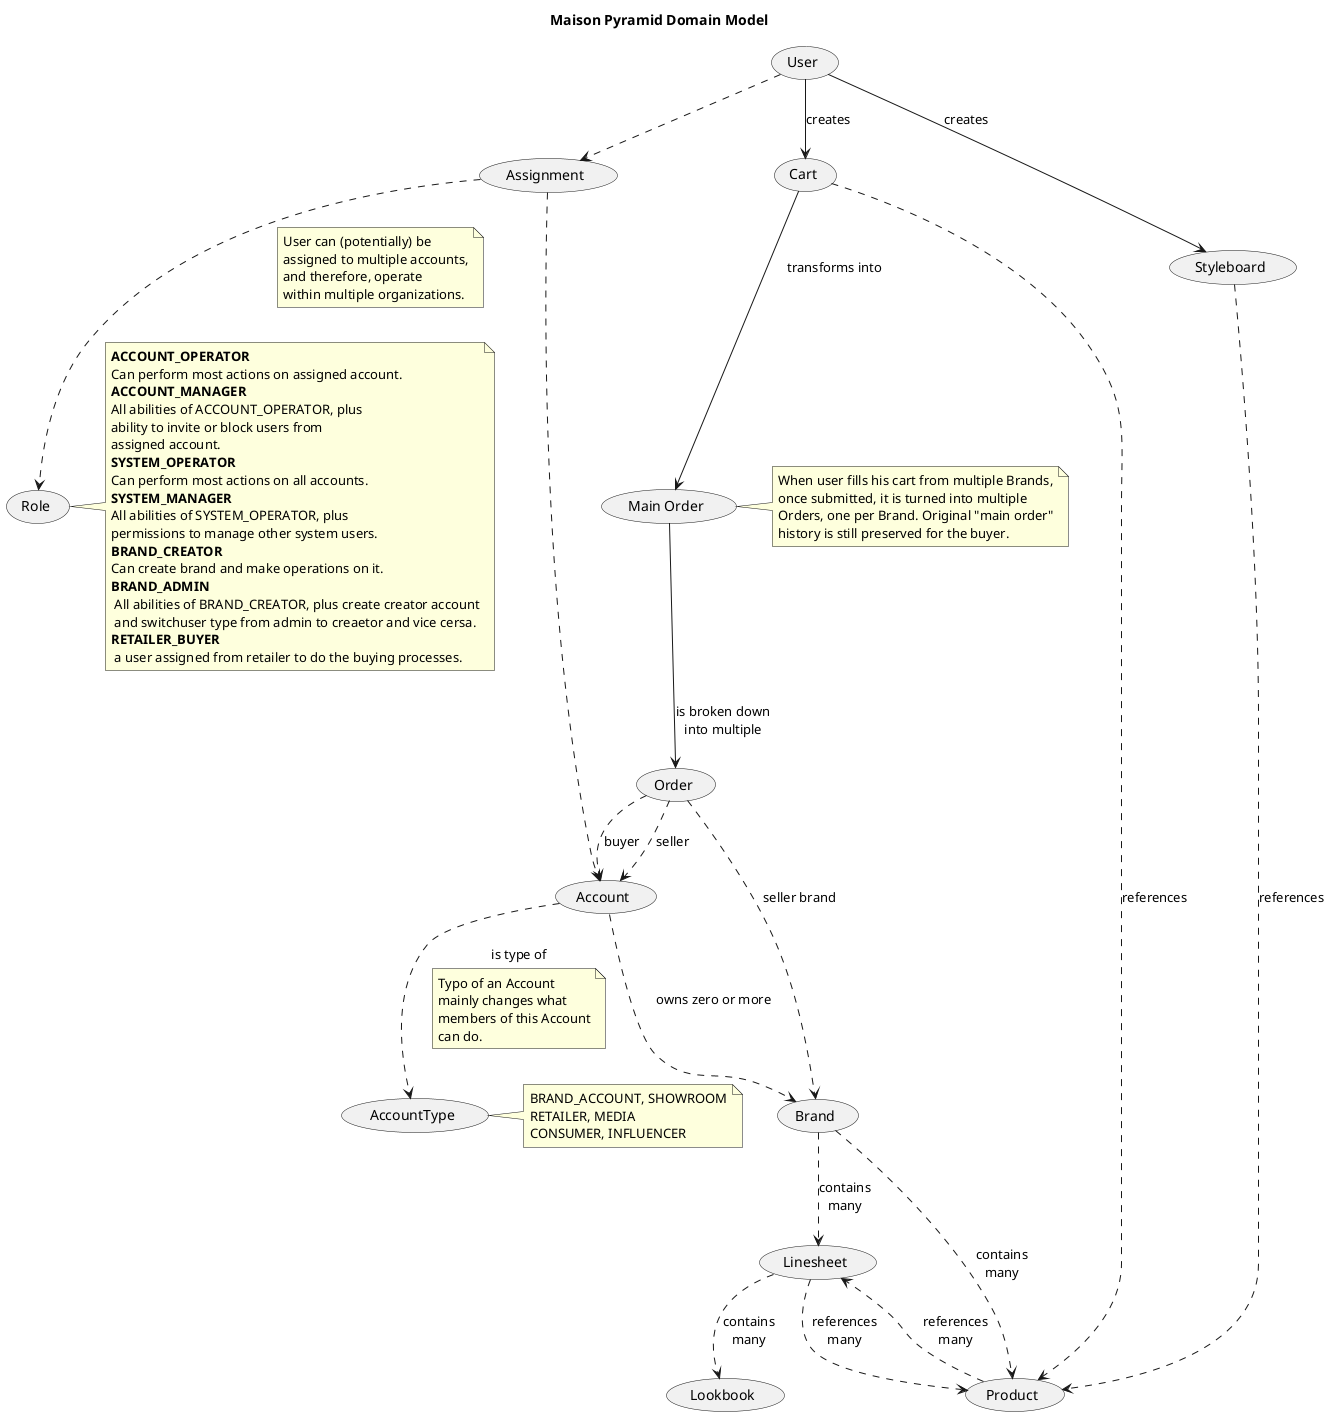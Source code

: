 @startuml
title Maison Pyramid Domain Model
(User)
(Account)
(Assignment)
(Role)
(AccountType)
(Brand)
(Linesheet)
(Product)
(Lookbook)
(Cart)
(Main Order) as MainOrder
(Order)
(Styleboard)
User ..> Assignment
Assignment ..> Account
Assignment ..> Role
note on link
  User can (potentially) be
  assigned to multiple accounts,
  and therefore, operate
  within multiple organizations.
end note
note right of Role
  **ACCOUNT_OPERATOR**
  Can perform most actions on assigned account.
  **ACCOUNT_MANAGER**
  All abilities of ACCOUNT_OPERATOR, plus
  ability to invite or block users from
  assigned account.
  **SYSTEM_OPERATOR**
  Can perform most actions on all accounts.
  **SYSTEM_MANAGER**
  All abilities of SYSTEM_OPERATOR, plus
  permissions to manage other system users.
  **BRAND_CREATOR**
  Can create brand and make operations on it.
  **BRAND_ADMIN**
   All abilities of BRAND_CREATOR, plus create creator account
   and switchuser type from admin to creaetor and vice cersa.
  **RETAILER_BUYER**
   a user assigned from retailer to do the buying processes.
end note
note right of AccountType
  BRAND_ACCOUNT, SHOWROOM
  RETAILER, MEDIA
  CONSUMER, INFLUENCER
end note
Account ..> AccountType : is type of
note on link
  Typo of an Account
  mainly changes what
  members of this Account
  can do.
end note
Account ..> Brand : owns zero or more
Brand ..> Linesheet : contains\nmany
Brand ..> Product : contains\nmany
Product ..> Linesheet : references\nmany
Linesheet ..> Product : references\nmany
Linesheet ..> Lookbook : contains\nmany
User --> Cart : creates
Cart ..> Product : references
Cart --> MainOrder : transforms into
note right of MainOrder
  When user fills his cart from multiple Brands,
  once submitted, it is turned into multiple
  Orders, one per Brand. Original "main order"
  history is still preserved for the buyer.
end note
MainOrder --> Order : is broken down\ninto multiple
Order ..> Account : buyer
Order ..> Account : seller
Order ..> Brand : seller brand
User --> Styleboard : creates
Styleboard ..> Product : references
@enduml